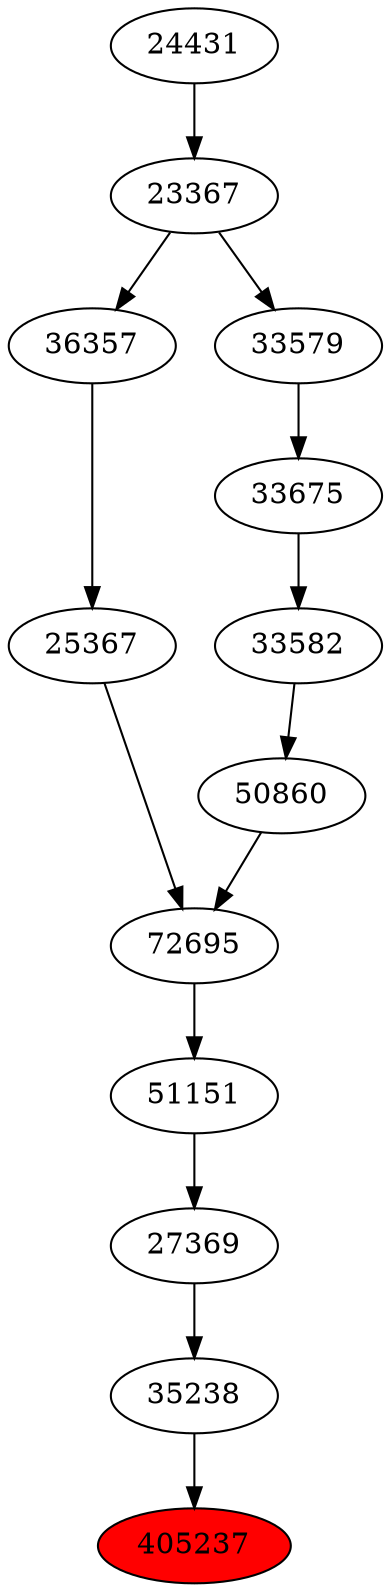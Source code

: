 strict digraph{ 
405237 [label="405237" fillcolor=red style=filled]
35238 -> 405237
35238 [label="35238"]
27369 -> 35238
27369 [label="27369"]
51151 -> 27369
51151 [label="51151"]
72695 -> 51151
72695 [label="72695"]
50860 -> 72695
25367 -> 72695
50860 [label="50860"]
33582 -> 50860
25367 [label="25367"]
36357 -> 25367
33582 [label="33582"]
33675 -> 33582
36357 [label="36357"]
23367 -> 36357
33675 [label="33675"]
33579 -> 33675
23367 [label="23367"]
24431 -> 23367
33579 [label="33579"]
23367 -> 33579
24431 [label="24431"]
}